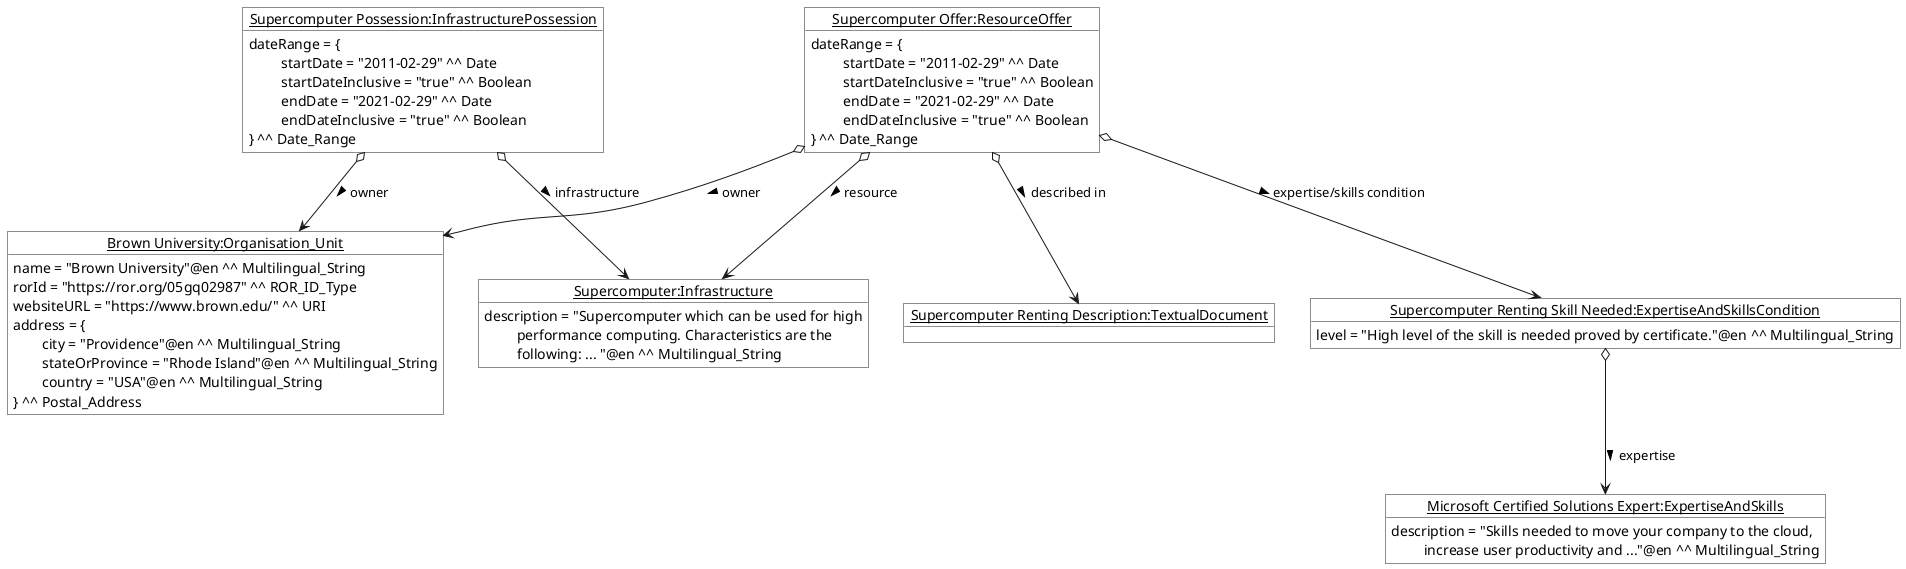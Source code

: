 @startuml

    !startsub resource

        object "<u>Supercomputer:Infrastructure</u>" as Supercomputer #ffffff {
                 description = "Supercomputer which can be used for high
                 \t performance computing. Characteristics are the
                 \t following: ... "@en ^^ Multilingual_String
        }

    !endsub

    !startsub institutions

        object "<u>Brown University:Organisation_Unit</u>" as BrownUniversity #ffffff {
                name = "Brown University"@en ^^ Multilingual_String
                rorId = "https://ror.org/05gq02987" ^^ ROR_ID_Type
                websiteURL = "https://www.brown.edu/" ^^ URI
                address = {
                \tcity = "Providence"@en ^^ Multilingual_String
                \tstateOrProvince = "Rhode Island"@en ^^ Multilingual_String
                \tcountry = "USA"@en ^^ Multilingual_String
                } ^^ Postal_Address
        }

        object "<u>Supercomputer Possession:InfrastructurePossession</u>" as SupercomputerPossession #ffffff {
                dateRange = {
                \t startDate = "2011-02-29" ^^ Date
                \t startDateInclusive = "true" ^^ Boolean
                \t endDate = "2021-02-29" ^^ Date
                \t endDateInclusive = "true" ^^ Boolean
                } ^^ Date_Range
        }

        SupercomputerPossession o--> BrownUniversity : owner >

        SupercomputerPossession o--> Supercomputer : infrastructure >

    !endsub

    !startsub resourceOffer

        object "<u>Supercomputer Offer:ResourceOffer</u>" as SupercomputerOffer #ffffff {
                dateRange = {
                \t startDate = "2011-02-29" ^^ Date
                \t startDateInclusive = "true" ^^ Boolean
                \t endDate = "2021-02-29" ^^ Date
                \t endDateInclusive = "true" ^^ Boolean
                } ^^ Date_Range
        }

        SupercomputerOffer o--> BrownUniversity : owner >

        SupercomputerOffer o--> Supercomputer : resource >

        object "<u>Supercomputer Renting Skill Needed:ExpertiseAndSkillsCondition</u>" as SupercomputerRentingSkillNeeded #ffffff {
                level = "High level of the skill is needed proved by certificate."@en ^^ Multilingual_String
        }

        SupercomputerOffer o--> SupercomputerRentingSkillNeeded : expertise/skills condition >

        object "<u>Microsoft Certified Solutions Expert:ExpertiseAndSkills</u>" as MicrosoftCertifiedSolutionsExpert #ffffff {
                description = "Skills needed to move your company to the cloud,
                \t increase user productivity and ..."@en ^^ Multilingual_String
        }

        SupercomputerRentingSkillNeeded o--> MicrosoftCertifiedSolutionsExpert : expertise >

        object "<u>Supercomputer Renting Description:TextualDocument</u>" as SupercomputerRentingDescription #ffffff {
        }

        SupercomputerOffer o--> SupercomputerRentingDescription : described in >

    !endsub

    !startsub resourceRequest



    !endsub


@enduml